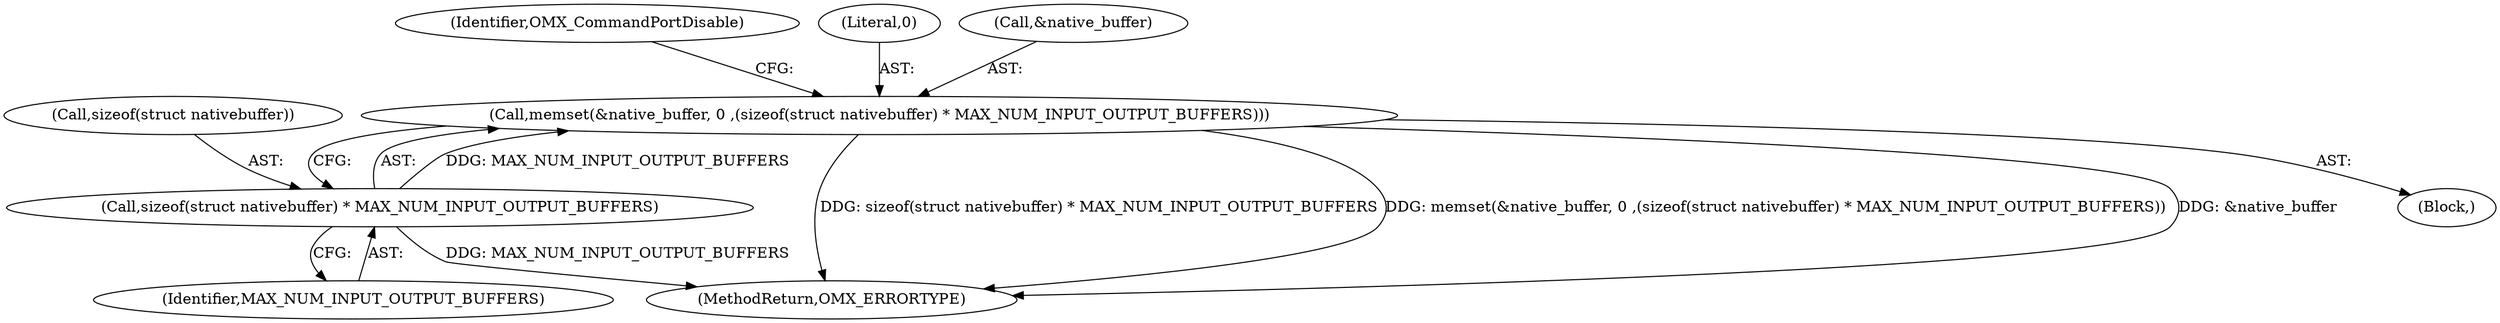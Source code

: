 digraph "0_Android_46e305be6e670a5a0041b0b4861122a0f1aabefa_0@API" {
"1000401" [label="(Call,memset(&native_buffer, 0 ,(sizeof(struct nativebuffer) * MAX_NUM_INPUT_OUTPUT_BUFFERS)))"];
"1000405" [label="(Call,sizeof(struct nativebuffer) * MAX_NUM_INPUT_OUTPUT_BUFFERS)"];
"1000441" [label="(MethodReturn,OMX_ERRORTYPE)"];
"1000410" [label="(Identifier,OMX_CommandPortDisable)"];
"1000401" [label="(Call,memset(&native_buffer, 0 ,(sizeof(struct nativebuffer) * MAX_NUM_INPUT_OUTPUT_BUFFERS)))"];
"1000398" [label="(Block,)"];
"1000405" [label="(Call,sizeof(struct nativebuffer) * MAX_NUM_INPUT_OUTPUT_BUFFERS)"];
"1000408" [label="(Identifier,MAX_NUM_INPUT_OUTPUT_BUFFERS)"];
"1000406" [label="(Call,sizeof(struct nativebuffer))"];
"1000404" [label="(Literal,0)"];
"1000402" [label="(Call,&native_buffer)"];
"1000401" -> "1000398"  [label="AST: "];
"1000401" -> "1000405"  [label="CFG: "];
"1000402" -> "1000401"  [label="AST: "];
"1000404" -> "1000401"  [label="AST: "];
"1000405" -> "1000401"  [label="AST: "];
"1000410" -> "1000401"  [label="CFG: "];
"1000401" -> "1000441"  [label="DDG: sizeof(struct nativebuffer) * MAX_NUM_INPUT_OUTPUT_BUFFERS"];
"1000401" -> "1000441"  [label="DDG: memset(&native_buffer, 0 ,(sizeof(struct nativebuffer) * MAX_NUM_INPUT_OUTPUT_BUFFERS))"];
"1000401" -> "1000441"  [label="DDG: &native_buffer"];
"1000405" -> "1000401"  [label="DDG: MAX_NUM_INPUT_OUTPUT_BUFFERS"];
"1000405" -> "1000408"  [label="CFG: "];
"1000406" -> "1000405"  [label="AST: "];
"1000408" -> "1000405"  [label="AST: "];
"1000405" -> "1000441"  [label="DDG: MAX_NUM_INPUT_OUTPUT_BUFFERS"];
}
